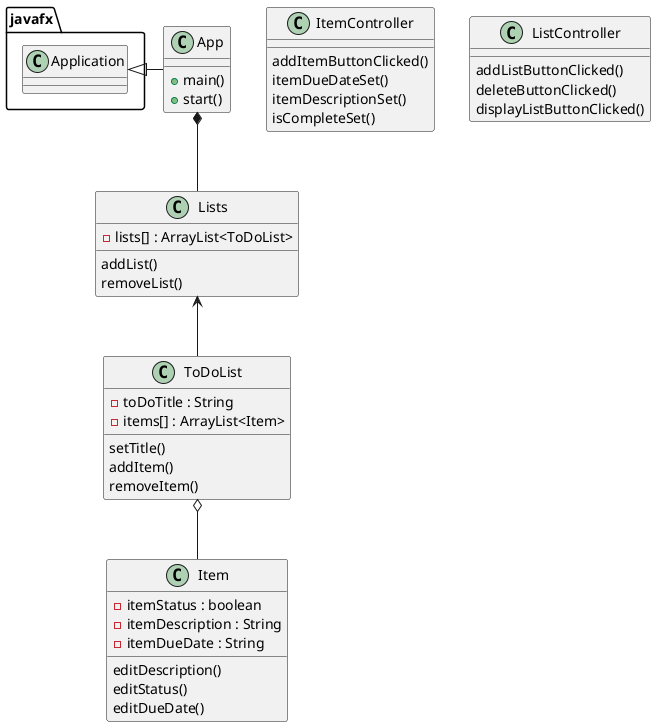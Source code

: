 @startuml
'https://plantuml.com/class-diagram



class App {
+ main()
+ start()
}

class Lists{
-lists[] : ArrayList<ToDoList>
addList()
removeList()
}

class ToDoList {
- toDoTitle : String
- items[] : ArrayList<Item>
setTitle()
addItem()
removeItem()
}

class Item {
- itemStatus : boolean
- itemDescription : String
- itemDueDate : String

editDescription()
editStatus()
editDueDate()
}

class ItemController{
addItemButtonClicked()
itemDueDateSet()
itemDescriptionSet()
isCompleteSet()
}
class ListController{
addListButtonClicked()
deleteButtonClicked()
displayListButtonClicked()
}

javafx.Application <|- App
App *-- Lists
Lists <-- ToDoList
ToDoList o-- Item

@enduml
